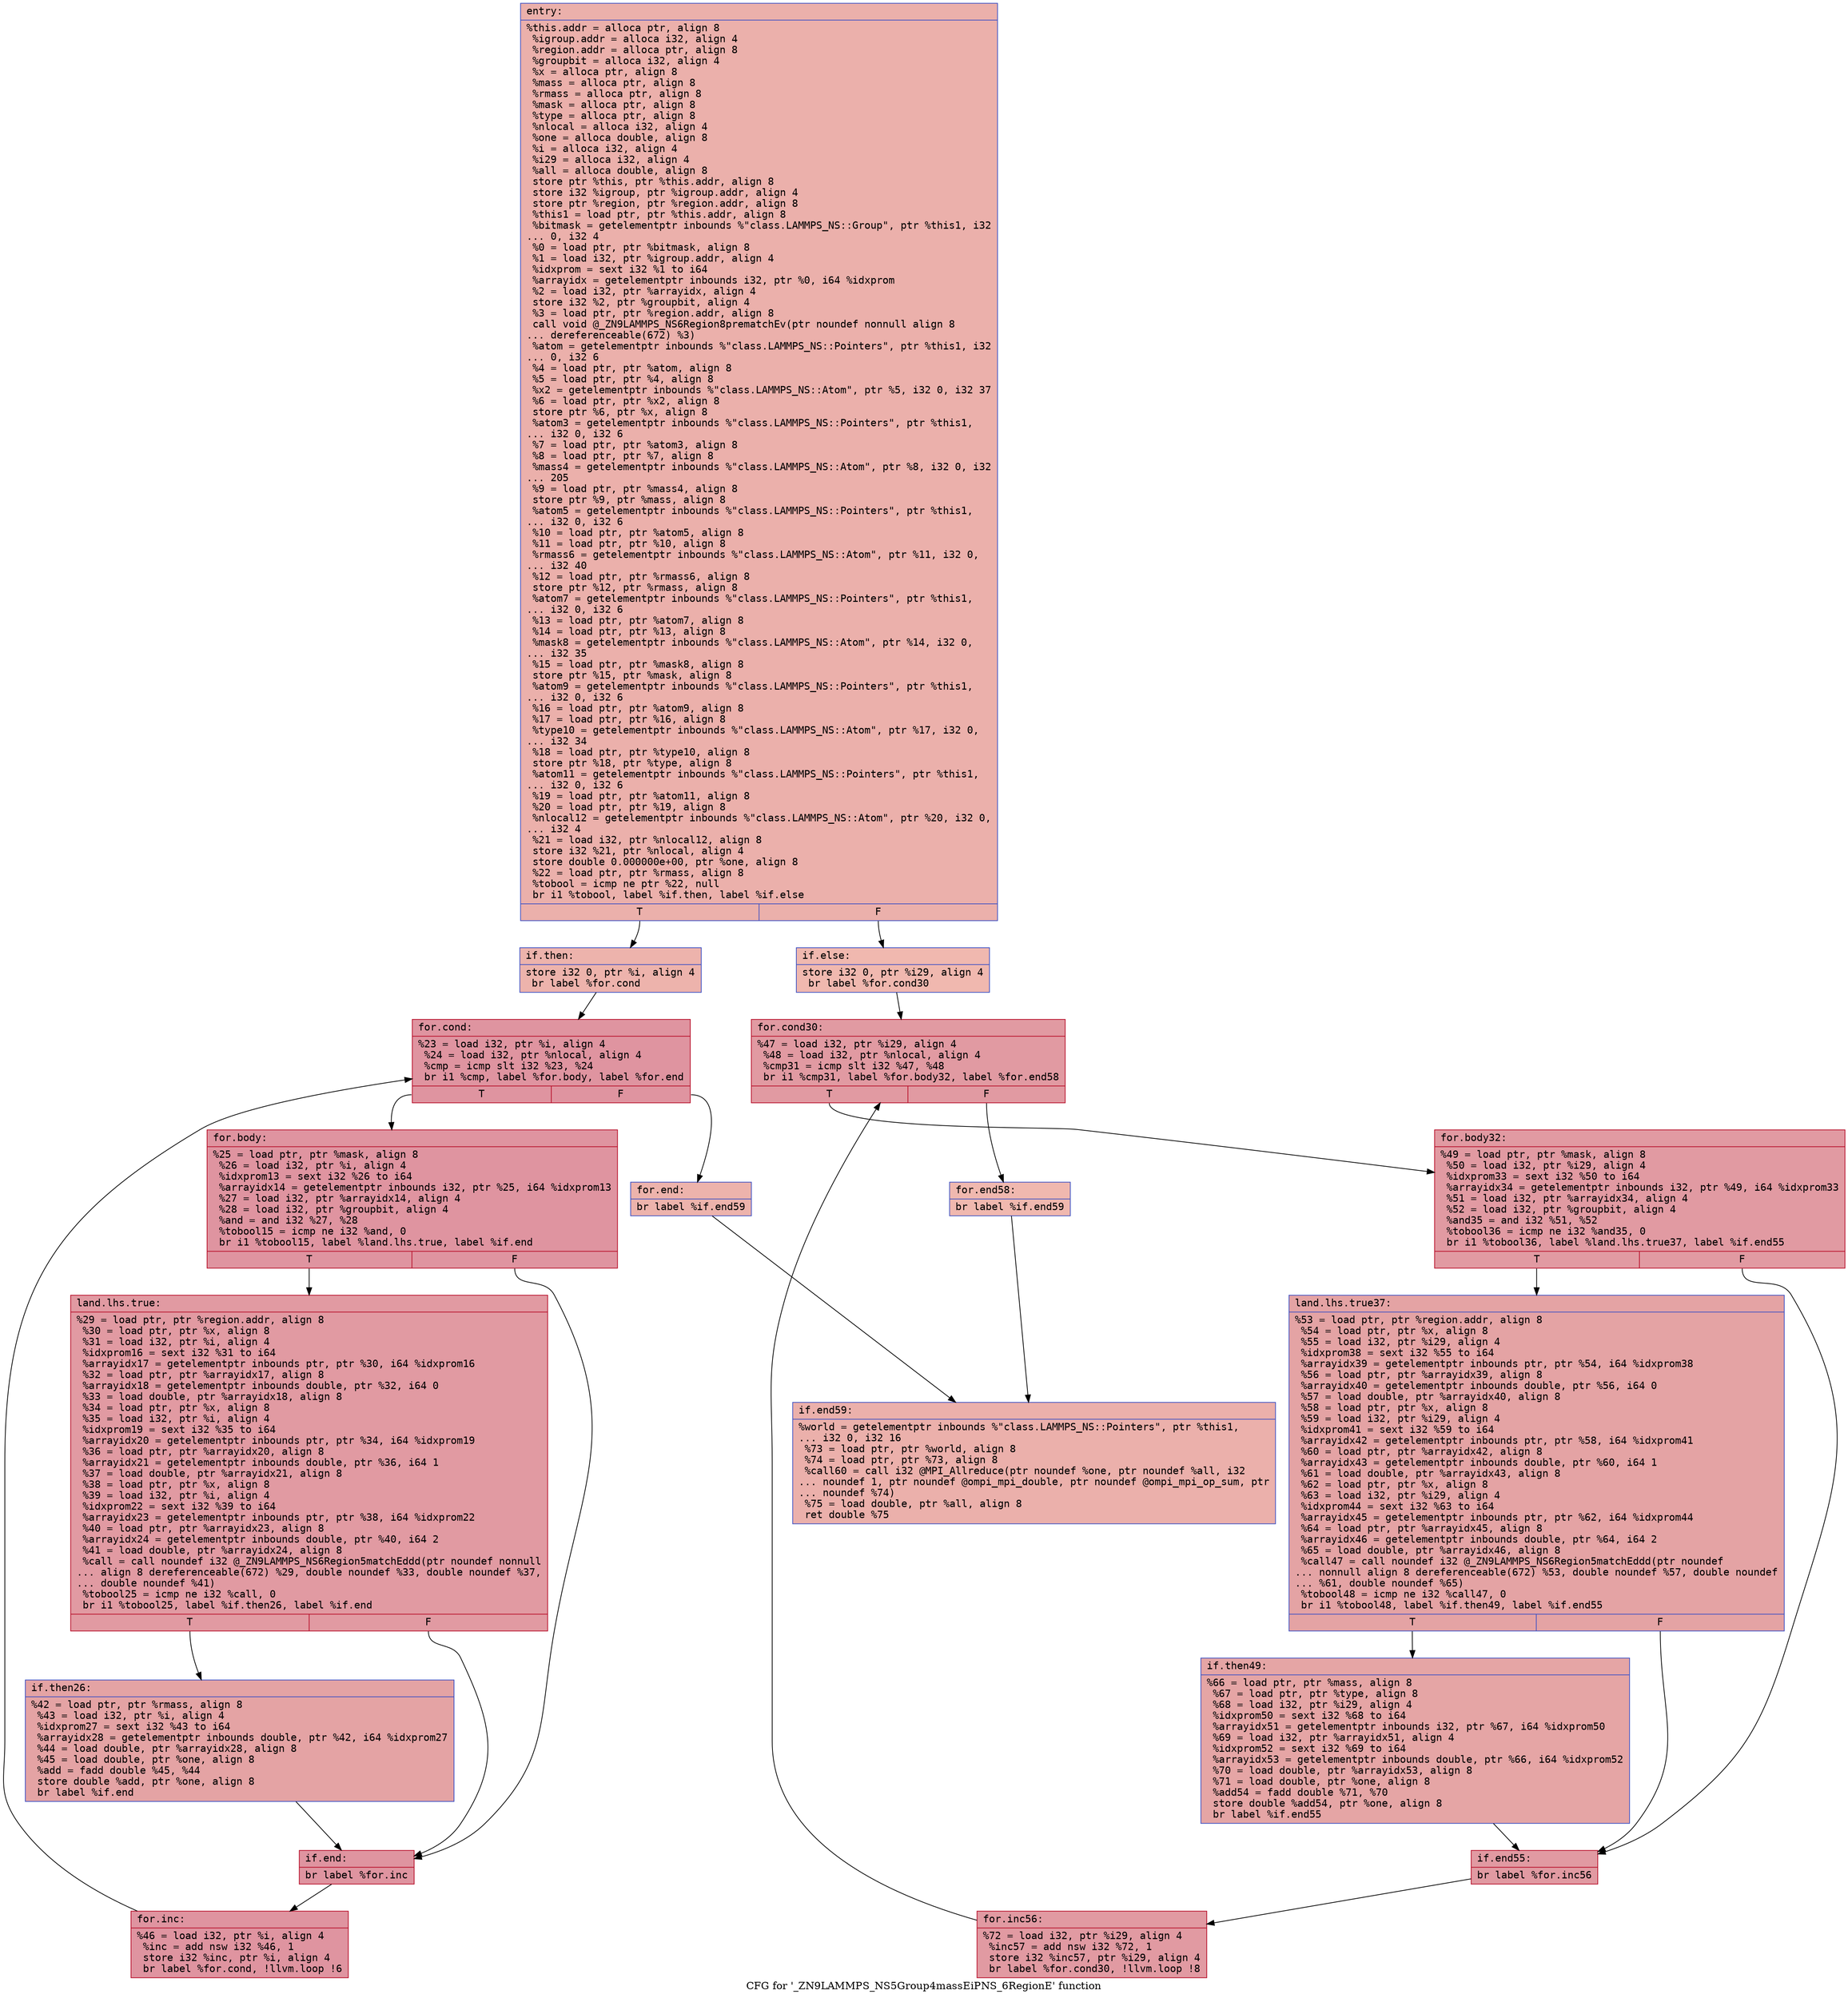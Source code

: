 digraph "CFG for '_ZN9LAMMPS_NS5Group4massEiPNS_6RegionE' function" {
	label="CFG for '_ZN9LAMMPS_NS5Group4massEiPNS_6RegionE' function";

	Node0x55ba303d5110 [shape=record,color="#3d50c3ff", style=filled, fillcolor="#d24b4070" fontname="Courier",label="{entry:\l|  %this.addr = alloca ptr, align 8\l  %igroup.addr = alloca i32, align 4\l  %region.addr = alloca ptr, align 8\l  %groupbit = alloca i32, align 4\l  %x = alloca ptr, align 8\l  %mass = alloca ptr, align 8\l  %rmass = alloca ptr, align 8\l  %mask = alloca ptr, align 8\l  %type = alloca ptr, align 8\l  %nlocal = alloca i32, align 4\l  %one = alloca double, align 8\l  %i = alloca i32, align 4\l  %i29 = alloca i32, align 4\l  %all = alloca double, align 8\l  store ptr %this, ptr %this.addr, align 8\l  store i32 %igroup, ptr %igroup.addr, align 4\l  store ptr %region, ptr %region.addr, align 8\l  %this1 = load ptr, ptr %this.addr, align 8\l  %bitmask = getelementptr inbounds %\"class.LAMMPS_NS::Group\", ptr %this1, i32\l... 0, i32 4\l  %0 = load ptr, ptr %bitmask, align 8\l  %1 = load i32, ptr %igroup.addr, align 4\l  %idxprom = sext i32 %1 to i64\l  %arrayidx = getelementptr inbounds i32, ptr %0, i64 %idxprom\l  %2 = load i32, ptr %arrayidx, align 4\l  store i32 %2, ptr %groupbit, align 4\l  %3 = load ptr, ptr %region.addr, align 8\l  call void @_ZN9LAMMPS_NS6Region8prematchEv(ptr noundef nonnull align 8\l... dereferenceable(672) %3)\l  %atom = getelementptr inbounds %\"class.LAMMPS_NS::Pointers\", ptr %this1, i32\l... 0, i32 6\l  %4 = load ptr, ptr %atom, align 8\l  %5 = load ptr, ptr %4, align 8\l  %x2 = getelementptr inbounds %\"class.LAMMPS_NS::Atom\", ptr %5, i32 0, i32 37\l  %6 = load ptr, ptr %x2, align 8\l  store ptr %6, ptr %x, align 8\l  %atom3 = getelementptr inbounds %\"class.LAMMPS_NS::Pointers\", ptr %this1,\l... i32 0, i32 6\l  %7 = load ptr, ptr %atom3, align 8\l  %8 = load ptr, ptr %7, align 8\l  %mass4 = getelementptr inbounds %\"class.LAMMPS_NS::Atom\", ptr %8, i32 0, i32\l... 205\l  %9 = load ptr, ptr %mass4, align 8\l  store ptr %9, ptr %mass, align 8\l  %atom5 = getelementptr inbounds %\"class.LAMMPS_NS::Pointers\", ptr %this1,\l... i32 0, i32 6\l  %10 = load ptr, ptr %atom5, align 8\l  %11 = load ptr, ptr %10, align 8\l  %rmass6 = getelementptr inbounds %\"class.LAMMPS_NS::Atom\", ptr %11, i32 0,\l... i32 40\l  %12 = load ptr, ptr %rmass6, align 8\l  store ptr %12, ptr %rmass, align 8\l  %atom7 = getelementptr inbounds %\"class.LAMMPS_NS::Pointers\", ptr %this1,\l... i32 0, i32 6\l  %13 = load ptr, ptr %atom7, align 8\l  %14 = load ptr, ptr %13, align 8\l  %mask8 = getelementptr inbounds %\"class.LAMMPS_NS::Atom\", ptr %14, i32 0,\l... i32 35\l  %15 = load ptr, ptr %mask8, align 8\l  store ptr %15, ptr %mask, align 8\l  %atom9 = getelementptr inbounds %\"class.LAMMPS_NS::Pointers\", ptr %this1,\l... i32 0, i32 6\l  %16 = load ptr, ptr %atom9, align 8\l  %17 = load ptr, ptr %16, align 8\l  %type10 = getelementptr inbounds %\"class.LAMMPS_NS::Atom\", ptr %17, i32 0,\l... i32 34\l  %18 = load ptr, ptr %type10, align 8\l  store ptr %18, ptr %type, align 8\l  %atom11 = getelementptr inbounds %\"class.LAMMPS_NS::Pointers\", ptr %this1,\l... i32 0, i32 6\l  %19 = load ptr, ptr %atom11, align 8\l  %20 = load ptr, ptr %19, align 8\l  %nlocal12 = getelementptr inbounds %\"class.LAMMPS_NS::Atom\", ptr %20, i32 0,\l... i32 4\l  %21 = load i32, ptr %nlocal12, align 8\l  store i32 %21, ptr %nlocal, align 4\l  store double 0.000000e+00, ptr %one, align 8\l  %22 = load ptr, ptr %rmass, align 8\l  %tobool = icmp ne ptr %22, null\l  br i1 %tobool, label %if.then, label %if.else\l|{<s0>T|<s1>F}}"];
	Node0x55ba303d5110:s0 -> Node0x55ba303d81f0[tooltip="entry -> if.then\nProbability 62.50%" ];
	Node0x55ba303d5110:s1 -> Node0x55ba303d8260[tooltip="entry -> if.else\nProbability 37.50%" ];
	Node0x55ba303d81f0 [shape=record,color="#3d50c3ff", style=filled, fillcolor="#d6524470" fontname="Courier",label="{if.then:\l|  store i32 0, ptr %i, align 4\l  br label %for.cond\l}"];
	Node0x55ba303d81f0 -> Node0x55ba303d8420[tooltip="if.then -> for.cond\nProbability 100.00%" ];
	Node0x55ba303d8420 [shape=record,color="#b70d28ff", style=filled, fillcolor="#b70d2870" fontname="Courier",label="{for.cond:\l|  %23 = load i32, ptr %i, align 4\l  %24 = load i32, ptr %nlocal, align 4\l  %cmp = icmp slt i32 %23, %24\l  br i1 %cmp, label %for.body, label %for.end\l|{<s0>T|<s1>F}}"];
	Node0x55ba303d8420:s0 -> Node0x55ba303d8690[tooltip="for.cond -> for.body\nProbability 96.88%" ];
	Node0x55ba303d8420:s1 -> Node0x55ba303d8710[tooltip="for.cond -> for.end\nProbability 3.12%" ];
	Node0x55ba303d8690 [shape=record,color="#b70d28ff", style=filled, fillcolor="#b70d2870" fontname="Courier",label="{for.body:\l|  %25 = load ptr, ptr %mask, align 8\l  %26 = load i32, ptr %i, align 4\l  %idxprom13 = sext i32 %26 to i64\l  %arrayidx14 = getelementptr inbounds i32, ptr %25, i64 %idxprom13\l  %27 = load i32, ptr %arrayidx14, align 4\l  %28 = load i32, ptr %groupbit, align 4\l  %and = and i32 %27, %28\l  %tobool15 = icmp ne i32 %and, 0\l  br i1 %tobool15, label %land.lhs.true, label %if.end\l|{<s0>T|<s1>F}}"];
	Node0x55ba303d8690:s0 -> Node0x55ba303d8d10[tooltip="for.body -> land.lhs.true\nProbability 62.50%" ];
	Node0x55ba303d8690:s1 -> Node0x55ba303d8d90[tooltip="for.body -> if.end\nProbability 37.50%" ];
	Node0x55ba303d8d10 [shape=record,color="#b70d28ff", style=filled, fillcolor="#bb1b2c70" fontname="Courier",label="{land.lhs.true:\l|  %29 = load ptr, ptr %region.addr, align 8\l  %30 = load ptr, ptr %x, align 8\l  %31 = load i32, ptr %i, align 4\l  %idxprom16 = sext i32 %31 to i64\l  %arrayidx17 = getelementptr inbounds ptr, ptr %30, i64 %idxprom16\l  %32 = load ptr, ptr %arrayidx17, align 8\l  %arrayidx18 = getelementptr inbounds double, ptr %32, i64 0\l  %33 = load double, ptr %arrayidx18, align 8\l  %34 = load ptr, ptr %x, align 8\l  %35 = load i32, ptr %i, align 4\l  %idxprom19 = sext i32 %35 to i64\l  %arrayidx20 = getelementptr inbounds ptr, ptr %34, i64 %idxprom19\l  %36 = load ptr, ptr %arrayidx20, align 8\l  %arrayidx21 = getelementptr inbounds double, ptr %36, i64 1\l  %37 = load double, ptr %arrayidx21, align 8\l  %38 = load ptr, ptr %x, align 8\l  %39 = load i32, ptr %i, align 4\l  %idxprom22 = sext i32 %39 to i64\l  %arrayidx23 = getelementptr inbounds ptr, ptr %38, i64 %idxprom22\l  %40 = load ptr, ptr %arrayidx23, align 8\l  %arrayidx24 = getelementptr inbounds double, ptr %40, i64 2\l  %41 = load double, ptr %arrayidx24, align 8\l  %call = call noundef i32 @_ZN9LAMMPS_NS6Region5matchEddd(ptr noundef nonnull\l... align 8 dereferenceable(672) %29, double noundef %33, double noundef %37,\l... double noundef %41)\l  %tobool25 = icmp ne i32 %call, 0\l  br i1 %tobool25, label %if.then26, label %if.end\l|{<s0>T|<s1>F}}"];
	Node0x55ba303d8d10:s0 -> Node0x55ba303da170[tooltip="land.lhs.true -> if.then26\nProbability 62.50%" ];
	Node0x55ba303d8d10:s1 -> Node0x55ba303d8d90[tooltip="land.lhs.true -> if.end\nProbability 37.50%" ];
	Node0x55ba303da170 [shape=record,color="#3d50c3ff", style=filled, fillcolor="#c32e3170" fontname="Courier",label="{if.then26:\l|  %42 = load ptr, ptr %rmass, align 8\l  %43 = load i32, ptr %i, align 4\l  %idxprom27 = sext i32 %43 to i64\l  %arrayidx28 = getelementptr inbounds double, ptr %42, i64 %idxprom27\l  %44 = load double, ptr %arrayidx28, align 8\l  %45 = load double, ptr %one, align 8\l  %add = fadd double %45, %44\l  store double %add, ptr %one, align 8\l  br label %if.end\l}"];
	Node0x55ba303da170 -> Node0x55ba303d8d90[tooltip="if.then26 -> if.end\nProbability 100.00%" ];
	Node0x55ba303d8d90 [shape=record,color="#b70d28ff", style=filled, fillcolor="#b70d2870" fontname="Courier",label="{if.end:\l|  br label %for.inc\l}"];
	Node0x55ba303d8d90 -> Node0x55ba303da780[tooltip="if.end -> for.inc\nProbability 100.00%" ];
	Node0x55ba303da780 [shape=record,color="#b70d28ff", style=filled, fillcolor="#b70d2870" fontname="Courier",label="{for.inc:\l|  %46 = load i32, ptr %i, align 4\l  %inc = add nsw i32 %46, 1\l  store i32 %inc, ptr %i, align 4\l  br label %for.cond, !llvm.loop !6\l}"];
	Node0x55ba303da780 -> Node0x55ba303d8420[tooltip="for.inc -> for.cond\nProbability 100.00%" ];
	Node0x55ba303d8710 [shape=record,color="#3d50c3ff", style=filled, fillcolor="#d6524470" fontname="Courier",label="{for.end:\l|  br label %if.end59\l}"];
	Node0x55ba303d8710 -> Node0x55ba303dabf0[tooltip="for.end -> if.end59\nProbability 100.00%" ];
	Node0x55ba303d8260 [shape=record,color="#3d50c3ff", style=filled, fillcolor="#dc5d4a70" fontname="Courier",label="{if.else:\l|  store i32 0, ptr %i29, align 4\l  br label %for.cond30\l}"];
	Node0x55ba303d8260 -> Node0x55ba303dad80[tooltip="if.else -> for.cond30\nProbability 100.00%" ];
	Node0x55ba303dad80 [shape=record,color="#b70d28ff", style=filled, fillcolor="#bb1b2c70" fontname="Courier",label="{for.cond30:\l|  %47 = load i32, ptr %i29, align 4\l  %48 = load i32, ptr %nlocal, align 4\l  %cmp31 = icmp slt i32 %47, %48\l  br i1 %cmp31, label %for.body32, label %for.end58\l|{<s0>T|<s1>F}}"];
	Node0x55ba303dad80:s0 -> Node0x55ba303db830[tooltip="for.cond30 -> for.body32\nProbability 96.88%" ];
	Node0x55ba303dad80:s1 -> Node0x55ba303db8b0[tooltip="for.cond30 -> for.end58\nProbability 3.12%" ];
	Node0x55ba303db830 [shape=record,color="#b70d28ff", style=filled, fillcolor="#bb1b2c70" fontname="Courier",label="{for.body32:\l|  %49 = load ptr, ptr %mask, align 8\l  %50 = load i32, ptr %i29, align 4\l  %idxprom33 = sext i32 %50 to i64\l  %arrayidx34 = getelementptr inbounds i32, ptr %49, i64 %idxprom33\l  %51 = load i32, ptr %arrayidx34, align 4\l  %52 = load i32, ptr %groupbit, align 4\l  %and35 = and i32 %51, %52\l  %tobool36 = icmp ne i32 %and35, 0\l  br i1 %tobool36, label %land.lhs.true37, label %if.end55\l|{<s0>T|<s1>F}}"];
	Node0x55ba303db830:s0 -> Node0x55ba303dbec0[tooltip="for.body32 -> land.lhs.true37\nProbability 62.50%" ];
	Node0x55ba303db830:s1 -> Node0x55ba303dbf40[tooltip="for.body32 -> if.end55\nProbability 37.50%" ];
	Node0x55ba303dbec0 [shape=record,color="#3d50c3ff", style=filled, fillcolor="#c32e3170" fontname="Courier",label="{land.lhs.true37:\l|  %53 = load ptr, ptr %region.addr, align 8\l  %54 = load ptr, ptr %x, align 8\l  %55 = load i32, ptr %i29, align 4\l  %idxprom38 = sext i32 %55 to i64\l  %arrayidx39 = getelementptr inbounds ptr, ptr %54, i64 %idxprom38\l  %56 = load ptr, ptr %arrayidx39, align 8\l  %arrayidx40 = getelementptr inbounds double, ptr %56, i64 0\l  %57 = load double, ptr %arrayidx40, align 8\l  %58 = load ptr, ptr %x, align 8\l  %59 = load i32, ptr %i29, align 4\l  %idxprom41 = sext i32 %59 to i64\l  %arrayidx42 = getelementptr inbounds ptr, ptr %58, i64 %idxprom41\l  %60 = load ptr, ptr %arrayidx42, align 8\l  %arrayidx43 = getelementptr inbounds double, ptr %60, i64 1\l  %61 = load double, ptr %arrayidx43, align 8\l  %62 = load ptr, ptr %x, align 8\l  %63 = load i32, ptr %i29, align 4\l  %idxprom44 = sext i32 %63 to i64\l  %arrayidx45 = getelementptr inbounds ptr, ptr %62, i64 %idxprom44\l  %64 = load ptr, ptr %arrayidx45, align 8\l  %arrayidx46 = getelementptr inbounds double, ptr %64, i64 2\l  %65 = load double, ptr %arrayidx46, align 8\l  %call47 = call noundef i32 @_ZN9LAMMPS_NS6Region5matchEddd(ptr noundef\l... nonnull align 8 dereferenceable(672) %53, double noundef %57, double noundef\l... %61, double noundef %65)\l  %tobool48 = icmp ne i32 %call47, 0\l  br i1 %tobool48, label %if.then49, label %if.end55\l|{<s0>T|<s1>F}}"];
	Node0x55ba303dbec0:s0 -> Node0x55ba303dd030[tooltip="land.lhs.true37 -> if.then49\nProbability 62.50%" ];
	Node0x55ba303dbec0:s1 -> Node0x55ba303dbf40[tooltip="land.lhs.true37 -> if.end55\nProbability 37.50%" ];
	Node0x55ba303dd030 [shape=record,color="#3d50c3ff", style=filled, fillcolor="#c5333470" fontname="Courier",label="{if.then49:\l|  %66 = load ptr, ptr %mass, align 8\l  %67 = load ptr, ptr %type, align 8\l  %68 = load i32, ptr %i29, align 4\l  %idxprom50 = sext i32 %68 to i64\l  %arrayidx51 = getelementptr inbounds i32, ptr %67, i64 %idxprom50\l  %69 = load i32, ptr %arrayidx51, align 4\l  %idxprom52 = sext i32 %69 to i64\l  %arrayidx53 = getelementptr inbounds double, ptr %66, i64 %idxprom52\l  %70 = load double, ptr %arrayidx53, align 8\l  %71 = load double, ptr %one, align 8\l  %add54 = fadd double %71, %70\l  store double %add54, ptr %one, align 8\l  br label %if.end55\l}"];
	Node0x55ba303dd030 -> Node0x55ba303dbf40[tooltip="if.then49 -> if.end55\nProbability 100.00%" ];
	Node0x55ba303dbf40 [shape=record,color="#b70d28ff", style=filled, fillcolor="#bb1b2c70" fontname="Courier",label="{if.end55:\l|  br label %for.inc56\l}"];
	Node0x55ba303dbf40 -> Node0x55ba303dd8b0[tooltip="if.end55 -> for.inc56\nProbability 100.00%" ];
	Node0x55ba303dd8b0 [shape=record,color="#b70d28ff", style=filled, fillcolor="#bb1b2c70" fontname="Courier",label="{for.inc56:\l|  %72 = load i32, ptr %i29, align 4\l  %inc57 = add nsw i32 %72, 1\l  store i32 %inc57, ptr %i29, align 4\l  br label %for.cond30, !llvm.loop !8\l}"];
	Node0x55ba303dd8b0 -> Node0x55ba303dad80[tooltip="for.inc56 -> for.cond30\nProbability 100.00%" ];
	Node0x55ba303db8b0 [shape=record,color="#3d50c3ff", style=filled, fillcolor="#dc5d4a70" fontname="Courier",label="{for.end58:\l|  br label %if.end59\l}"];
	Node0x55ba303db8b0 -> Node0x55ba303dabf0[tooltip="for.end58 -> if.end59\nProbability 100.00%" ];
	Node0x55ba303dabf0 [shape=record,color="#3d50c3ff", style=filled, fillcolor="#d24b4070" fontname="Courier",label="{if.end59:\l|  %world = getelementptr inbounds %\"class.LAMMPS_NS::Pointers\", ptr %this1,\l... i32 0, i32 16\l  %73 = load ptr, ptr %world, align 8\l  %74 = load ptr, ptr %73, align 8\l  %call60 = call i32 @MPI_Allreduce(ptr noundef %one, ptr noundef %all, i32\l... noundef 1, ptr noundef @ompi_mpi_double, ptr noundef @ompi_mpi_op_sum, ptr\l... noundef %74)\l  %75 = load double, ptr %all, align 8\l  ret double %75\l}"];
}

